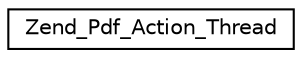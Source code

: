 digraph G
{
  edge [fontname="Helvetica",fontsize="10",labelfontname="Helvetica",labelfontsize="10"];
  node [fontname="Helvetica",fontsize="10",shape=record];
  rankdir="LR";
  Node1 [label="Zend_Pdf_Action_Thread",height=0.2,width=0.4,color="black", fillcolor="white", style="filled",URL="$class_zend___pdf___action___thread.html"];
}
